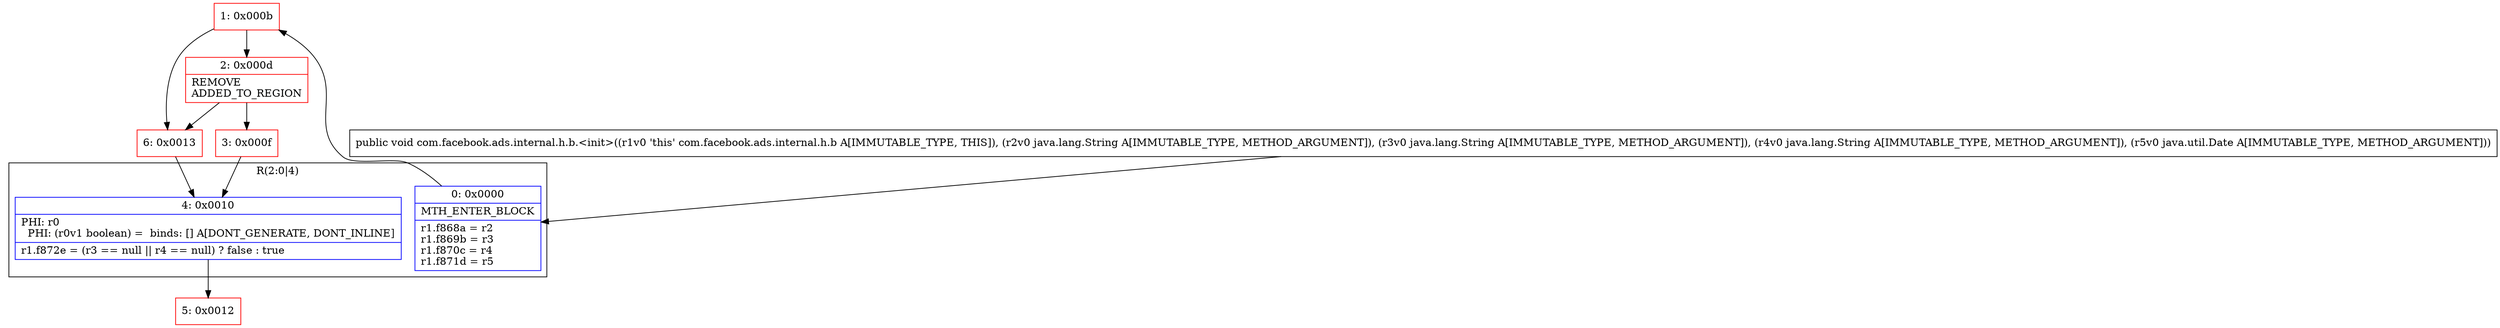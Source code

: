 digraph "CFG forcom.facebook.ads.internal.h.b.\<init\>(Ljava\/lang\/String;Ljava\/lang\/String;Ljava\/lang\/String;Ljava\/util\/Date;)V" {
subgraph cluster_Region_147679771 {
label = "R(2:0|4)";
node [shape=record,color=blue];
Node_0 [shape=record,label="{0\:\ 0x0000|MTH_ENTER_BLOCK\l|r1.f868a = r2\lr1.f869b = r3\lr1.f870c = r4\lr1.f871d = r5\l}"];
Node_4 [shape=record,label="{4\:\ 0x0010|PHI: r0 \l  PHI: (r0v1 boolean) =  binds: [] A[DONT_GENERATE, DONT_INLINE]\l|r1.f872e = (r3 == null \|\| r4 == null) ? false : true\l}"];
}
Node_1 [shape=record,color=red,label="{1\:\ 0x000b}"];
Node_2 [shape=record,color=red,label="{2\:\ 0x000d|REMOVE\lADDED_TO_REGION\l}"];
Node_3 [shape=record,color=red,label="{3\:\ 0x000f}"];
Node_5 [shape=record,color=red,label="{5\:\ 0x0012}"];
Node_6 [shape=record,color=red,label="{6\:\ 0x0013}"];
MethodNode[shape=record,label="{public void com.facebook.ads.internal.h.b.\<init\>((r1v0 'this' com.facebook.ads.internal.h.b A[IMMUTABLE_TYPE, THIS]), (r2v0 java.lang.String A[IMMUTABLE_TYPE, METHOD_ARGUMENT]), (r3v0 java.lang.String A[IMMUTABLE_TYPE, METHOD_ARGUMENT]), (r4v0 java.lang.String A[IMMUTABLE_TYPE, METHOD_ARGUMENT]), (r5v0 java.util.Date A[IMMUTABLE_TYPE, METHOD_ARGUMENT])) }"];
MethodNode -> Node_0;
Node_0 -> Node_1;
Node_4 -> Node_5;
Node_1 -> Node_2;
Node_1 -> Node_6;
Node_2 -> Node_3;
Node_2 -> Node_6;
Node_3 -> Node_4;
Node_6 -> Node_4;
}

